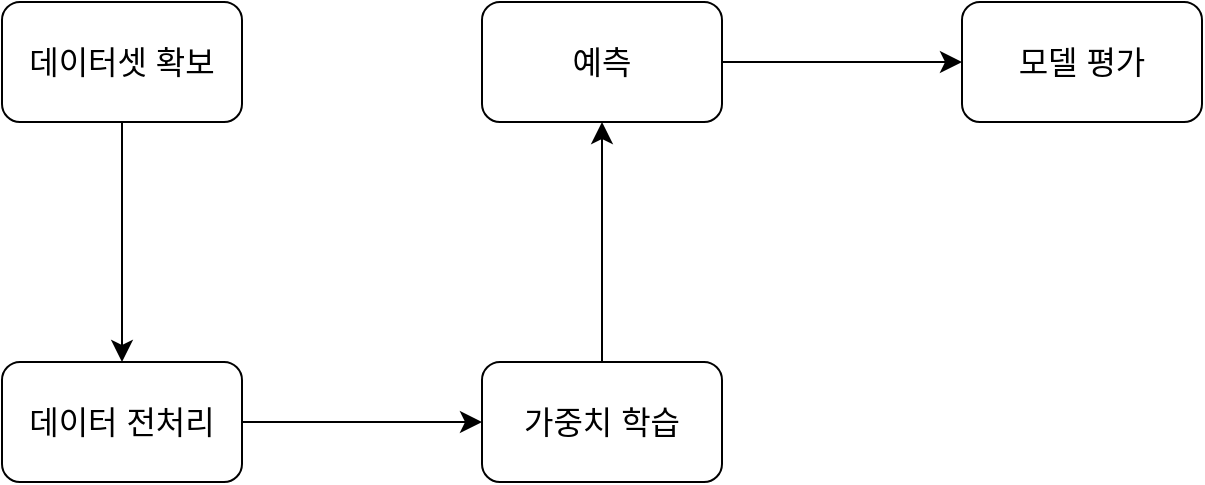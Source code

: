 <mxfile version="21.3.4" type="github">
  <diagram id="C5RBs43oDa-KdzZeNtuy" name="Page-1">
    <mxGraphModel dx="483" dy="1520" grid="1" gridSize="10" guides="1" tooltips="1" connect="1" arrows="1" fold="1" page="1" pageScale="1" pageWidth="827" pageHeight="1169" math="0" shadow="0">
      <root>
        <mxCell id="WIyWlLk6GJQsqaUBKTNV-0" />
        <mxCell id="WIyWlLk6GJQsqaUBKTNV-1" parent="WIyWlLk6GJQsqaUBKTNV-0" />
        <mxCell id="mdCKoyrQxYq-ATG2mvke-13" value="" style="edgeStyle=none;curved=1;rounded=0;orthogonalLoop=1;jettySize=auto;html=1;fontSize=12;startSize=8;endSize=8;" edge="1" parent="WIyWlLk6GJQsqaUBKTNV-1" source="mdCKoyrQxYq-ATG2mvke-0" target="mdCKoyrQxYq-ATG2mvke-7">
          <mxGeometry relative="1" as="geometry" />
        </mxCell>
        <mxCell id="mdCKoyrQxYq-ATG2mvke-0" value="데이터 전처리" style="whiteSpace=wrap;html=1;rounded=1;glass=0;strokeWidth=1;shadow=0;fontSize=16;" vertex="1" parent="WIyWlLk6GJQsqaUBKTNV-1">
          <mxGeometry x="400" y="160" width="120" height="60" as="geometry" />
        </mxCell>
        <mxCell id="mdCKoyrQxYq-ATG2mvke-12" value="" style="edgeStyle=none;curved=1;rounded=0;orthogonalLoop=1;jettySize=auto;html=1;fontSize=12;startSize=8;endSize=8;" edge="1" parent="WIyWlLk6GJQsqaUBKTNV-1" source="mdCKoyrQxYq-ATG2mvke-3" target="mdCKoyrQxYq-ATG2mvke-0">
          <mxGeometry relative="1" as="geometry" />
        </mxCell>
        <mxCell id="mdCKoyrQxYq-ATG2mvke-3" value="데이터셋 확보" style="whiteSpace=wrap;html=1;fontSize=16;rounded=1;glass=0;strokeWidth=1;shadow=0;" vertex="1" parent="WIyWlLk6GJQsqaUBKTNV-1">
          <mxGeometry x="400" y="-20" width="120" height="60" as="geometry" />
        </mxCell>
        <mxCell id="mdCKoyrQxYq-ATG2mvke-16" value="" style="edgeStyle=none;curved=1;rounded=0;orthogonalLoop=1;jettySize=auto;html=1;fontSize=12;startSize=8;endSize=8;" edge="1" parent="WIyWlLk6GJQsqaUBKTNV-1" source="mdCKoyrQxYq-ATG2mvke-5" target="mdCKoyrQxYq-ATG2mvke-15">
          <mxGeometry relative="1" as="geometry" />
        </mxCell>
        <mxCell id="mdCKoyrQxYq-ATG2mvke-5" value="예측" style="whiteSpace=wrap;html=1;fontSize=16;rounded=1;glass=0;strokeWidth=1;shadow=0;" vertex="1" parent="WIyWlLk6GJQsqaUBKTNV-1">
          <mxGeometry x="640" y="-20" width="120" height="60" as="geometry" />
        </mxCell>
        <mxCell id="mdCKoyrQxYq-ATG2mvke-14" value="" style="edgeStyle=none;curved=1;rounded=0;orthogonalLoop=1;jettySize=auto;html=1;fontSize=12;startSize=8;endSize=8;" edge="1" parent="WIyWlLk6GJQsqaUBKTNV-1" source="mdCKoyrQxYq-ATG2mvke-7" target="mdCKoyrQxYq-ATG2mvke-5">
          <mxGeometry relative="1" as="geometry" />
        </mxCell>
        <mxCell id="mdCKoyrQxYq-ATG2mvke-7" value="가중치 학습" style="whiteSpace=wrap;html=1;fontSize=16;rounded=1;glass=0;strokeWidth=1;shadow=0;" vertex="1" parent="WIyWlLk6GJQsqaUBKTNV-1">
          <mxGeometry x="640" y="160" width="120" height="60" as="geometry" />
        </mxCell>
        <mxCell id="mdCKoyrQxYq-ATG2mvke-15" value="모델 평가" style="whiteSpace=wrap;html=1;fontSize=16;rounded=1;glass=0;strokeWidth=1;shadow=0;" vertex="1" parent="WIyWlLk6GJQsqaUBKTNV-1">
          <mxGeometry x="880" y="-20" width="120" height="60" as="geometry" />
        </mxCell>
      </root>
    </mxGraphModel>
  </diagram>
</mxfile>
